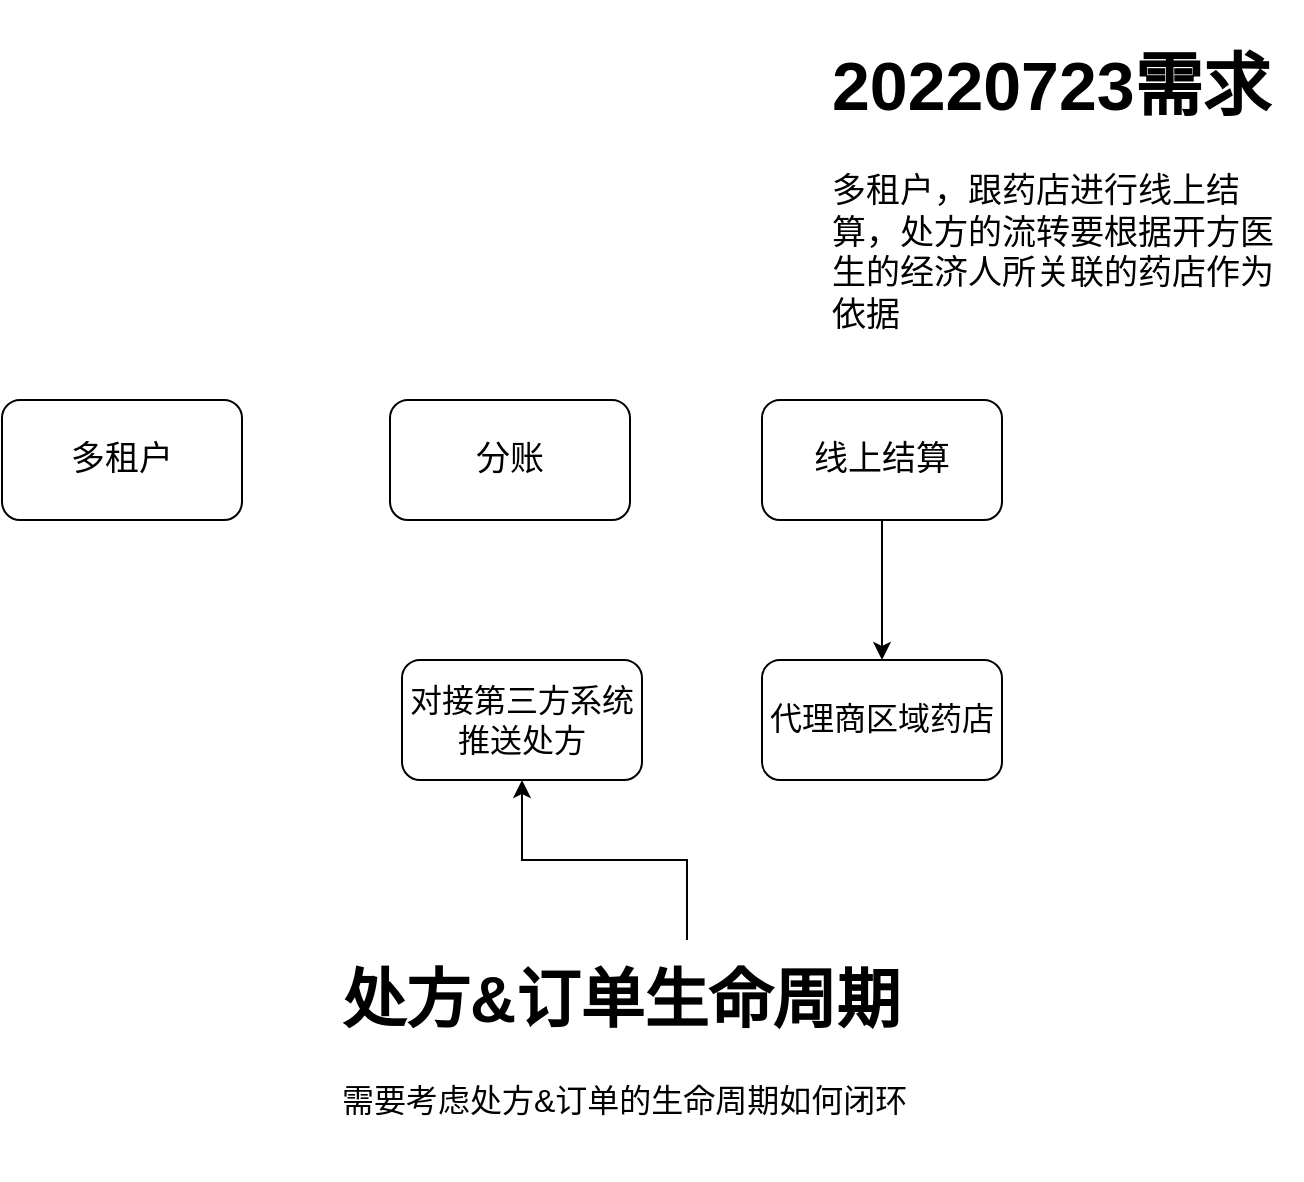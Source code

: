 <mxfile version="20.1.3" type="github">
  <diagram id="wFqJ9D_wtZ_qf9VDlLL7" name="第 1 页">
    <mxGraphModel dx="1422" dy="762" grid="1" gridSize="10" guides="1" tooltips="1" connect="1" arrows="1" fold="1" page="1" pageScale="1" pageWidth="827" pageHeight="1169" math="0" shadow="0">
      <root>
        <mxCell id="0" />
        <mxCell id="1" parent="0" />
        <mxCell id="w1ihY2law0qxPt3G3yZp-1" value="&lt;font style=&quot;font-size: 17px;&quot;&gt;多租户&lt;/font&gt;" style="rounded=1;whiteSpace=wrap;html=1;" vertex="1" parent="1">
          <mxGeometry x="100" y="350" width="120" height="60" as="geometry" />
        </mxCell>
        <mxCell id="w1ihY2law0qxPt3G3yZp-2" value="&lt;font style=&quot;font-size: 17px;&quot;&gt;分账&lt;/font&gt;" style="rounded=1;whiteSpace=wrap;html=1;" vertex="1" parent="1">
          <mxGeometry x="294" y="350" width="120" height="60" as="geometry" />
        </mxCell>
        <mxCell id="w1ihY2law0qxPt3G3yZp-8" style="edgeStyle=orthogonalEdgeStyle;rounded=0;orthogonalLoop=1;jettySize=auto;html=1;fontSize=16;" edge="1" parent="1" source="w1ihY2law0qxPt3G3yZp-3" target="w1ihY2law0qxPt3G3yZp-7">
          <mxGeometry relative="1" as="geometry" />
        </mxCell>
        <mxCell id="w1ihY2law0qxPt3G3yZp-3" value="&lt;font style=&quot;font-size: 17px;&quot;&gt;线上结算&lt;/font&gt;" style="rounded=1;whiteSpace=wrap;html=1;" vertex="1" parent="1">
          <mxGeometry x="480" y="350" width="120" height="60" as="geometry" />
        </mxCell>
        <mxCell id="w1ihY2law0qxPt3G3yZp-4" value="&lt;h1&gt;20220723需求&lt;/h1&gt;&lt;div&gt;&lt;div&gt;多租户，跟药店进行线上结算，处方的流转要根据开方医生的经济人所关联的药店作为依据&lt;/div&gt;&lt;/div&gt;&lt;div&gt;&lt;br&gt;&lt;/div&gt;" style="text;html=1;strokeColor=none;fillColor=none;spacing=5;spacingTop=-20;whiteSpace=wrap;overflow=hidden;rounded=0;fontSize=17;" vertex="1" parent="1">
          <mxGeometry x="510" y="160" width="240" height="170" as="geometry" />
        </mxCell>
        <mxCell id="w1ihY2law0qxPt3G3yZp-7" value="&lt;font style=&quot;font-size: 16px;&quot;&gt;代理商区域药店&lt;/font&gt;" style="rounded=1;whiteSpace=wrap;html=1;fontSize=17;" vertex="1" parent="1">
          <mxGeometry x="480" y="480" width="120" height="60" as="geometry" />
        </mxCell>
        <mxCell id="w1ihY2law0qxPt3G3yZp-9" value="对接第三方系统&lt;br&gt;推送处方" style="rounded=1;whiteSpace=wrap;html=1;fontSize=16;" vertex="1" parent="1">
          <mxGeometry x="300" y="480" width="120" height="60" as="geometry" />
        </mxCell>
        <mxCell id="w1ihY2law0qxPt3G3yZp-11" style="edgeStyle=orthogonalEdgeStyle;rounded=0;orthogonalLoop=1;jettySize=auto;html=1;entryX=0.5;entryY=1;entryDx=0;entryDy=0;fontSize=16;" edge="1" parent="1" source="w1ihY2law0qxPt3G3yZp-10" target="w1ihY2law0qxPt3G3yZp-9">
          <mxGeometry relative="1" as="geometry" />
        </mxCell>
        <mxCell id="w1ihY2law0qxPt3G3yZp-10" value="&lt;h1&gt;处方&amp;amp;订单生命周期&lt;/h1&gt;&lt;div&gt;需要考虑处方&amp;amp;订单的生命周期如何闭环&lt;/div&gt;" style="text;html=1;strokeColor=none;fillColor=none;spacing=5;spacingTop=-20;whiteSpace=wrap;overflow=hidden;rounded=0;fontSize=16;" vertex="1" parent="1">
          <mxGeometry x="265" y="620" width="355" height="120" as="geometry" />
        </mxCell>
      </root>
    </mxGraphModel>
  </diagram>
</mxfile>
